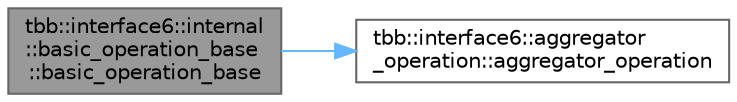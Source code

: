 digraph "tbb::interface6::internal::basic_operation_base::basic_operation_base"
{
 // LATEX_PDF_SIZE
  bgcolor="transparent";
  edge [fontname=Helvetica,fontsize=10,labelfontname=Helvetica,labelfontsize=10];
  node [fontname=Helvetica,fontsize=10,shape=box,height=0.2,width=0.4];
  rankdir="LR";
  Node1 [id="Node000001",label="tbb::interface6::internal\l::basic_operation_base\l::basic_operation_base",height=0.2,width=0.4,color="gray40", fillcolor="grey60", style="filled", fontcolor="black",tooltip=" "];
  Node1 -> Node2 [id="edge2_Node000001_Node000002",color="steelblue1",style="solid",tooltip=" "];
  Node2 [id="Node000002",label="tbb::interface6::aggregator\l_operation::aggregator_operation",height=0.2,width=0.4,color="grey40", fillcolor="white", style="filled",URL="$classtbb_1_1interface6_1_1aggregator__operation.html#a738a66479f1096b66af9c475c7b1a2eb",tooltip=" "];
}
